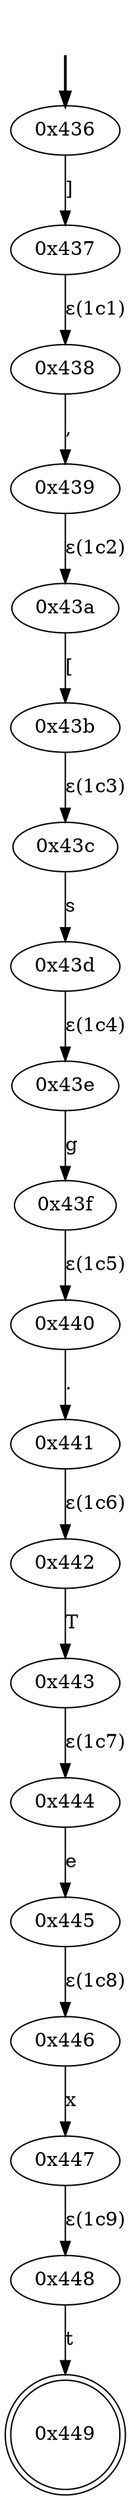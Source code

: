 digraph {
	fake [style=invisible]
	"0x436" [root=true]
	"0x437"
	"0x438"
	"0x439"
	"0x43a"
	"0x43b"
	"0x43c"
	"0x43d"
	"0x43e"
	"0x43f"
	"0x440"
	"0x441"
	"0x442"
	"0x443"
	"0x444"
	"0x445"
	"0x446"
	"0x447"
	"0x448"
	"0x449" [shape=doublecircle]
	fake -> "0x436" [style=bold]
	"0x436" -> "0x437" [label="]"]
	"0x438" -> "0x439" [label=","]
	"0x437" -> "0x438" [label="ε(1c1)"]
	"0x43a" -> "0x43b" [label="["]
	"0x439" -> "0x43a" [label="ε(1c2)"]
	"0x43c" -> "0x43d" [label=s]
	"0x43b" -> "0x43c" [label="ε(1c3)"]
	"0x43e" -> "0x43f" [label=g]
	"0x43d" -> "0x43e" [label="ε(1c4)"]
	"0x440" -> "0x441" [label="."]
	"0x43f" -> "0x440" [label="ε(1c5)"]
	"0x442" -> "0x443" [label=T]
	"0x441" -> "0x442" [label="ε(1c6)"]
	"0x444" -> "0x445" [label=e]
	"0x443" -> "0x444" [label="ε(1c7)"]
	"0x446" -> "0x447" [label=x]
	"0x445" -> "0x446" [label="ε(1c8)"]
	"0x448" -> "0x449" [label=t]
	"0x447" -> "0x448" [label="ε(1c9)"]
}
